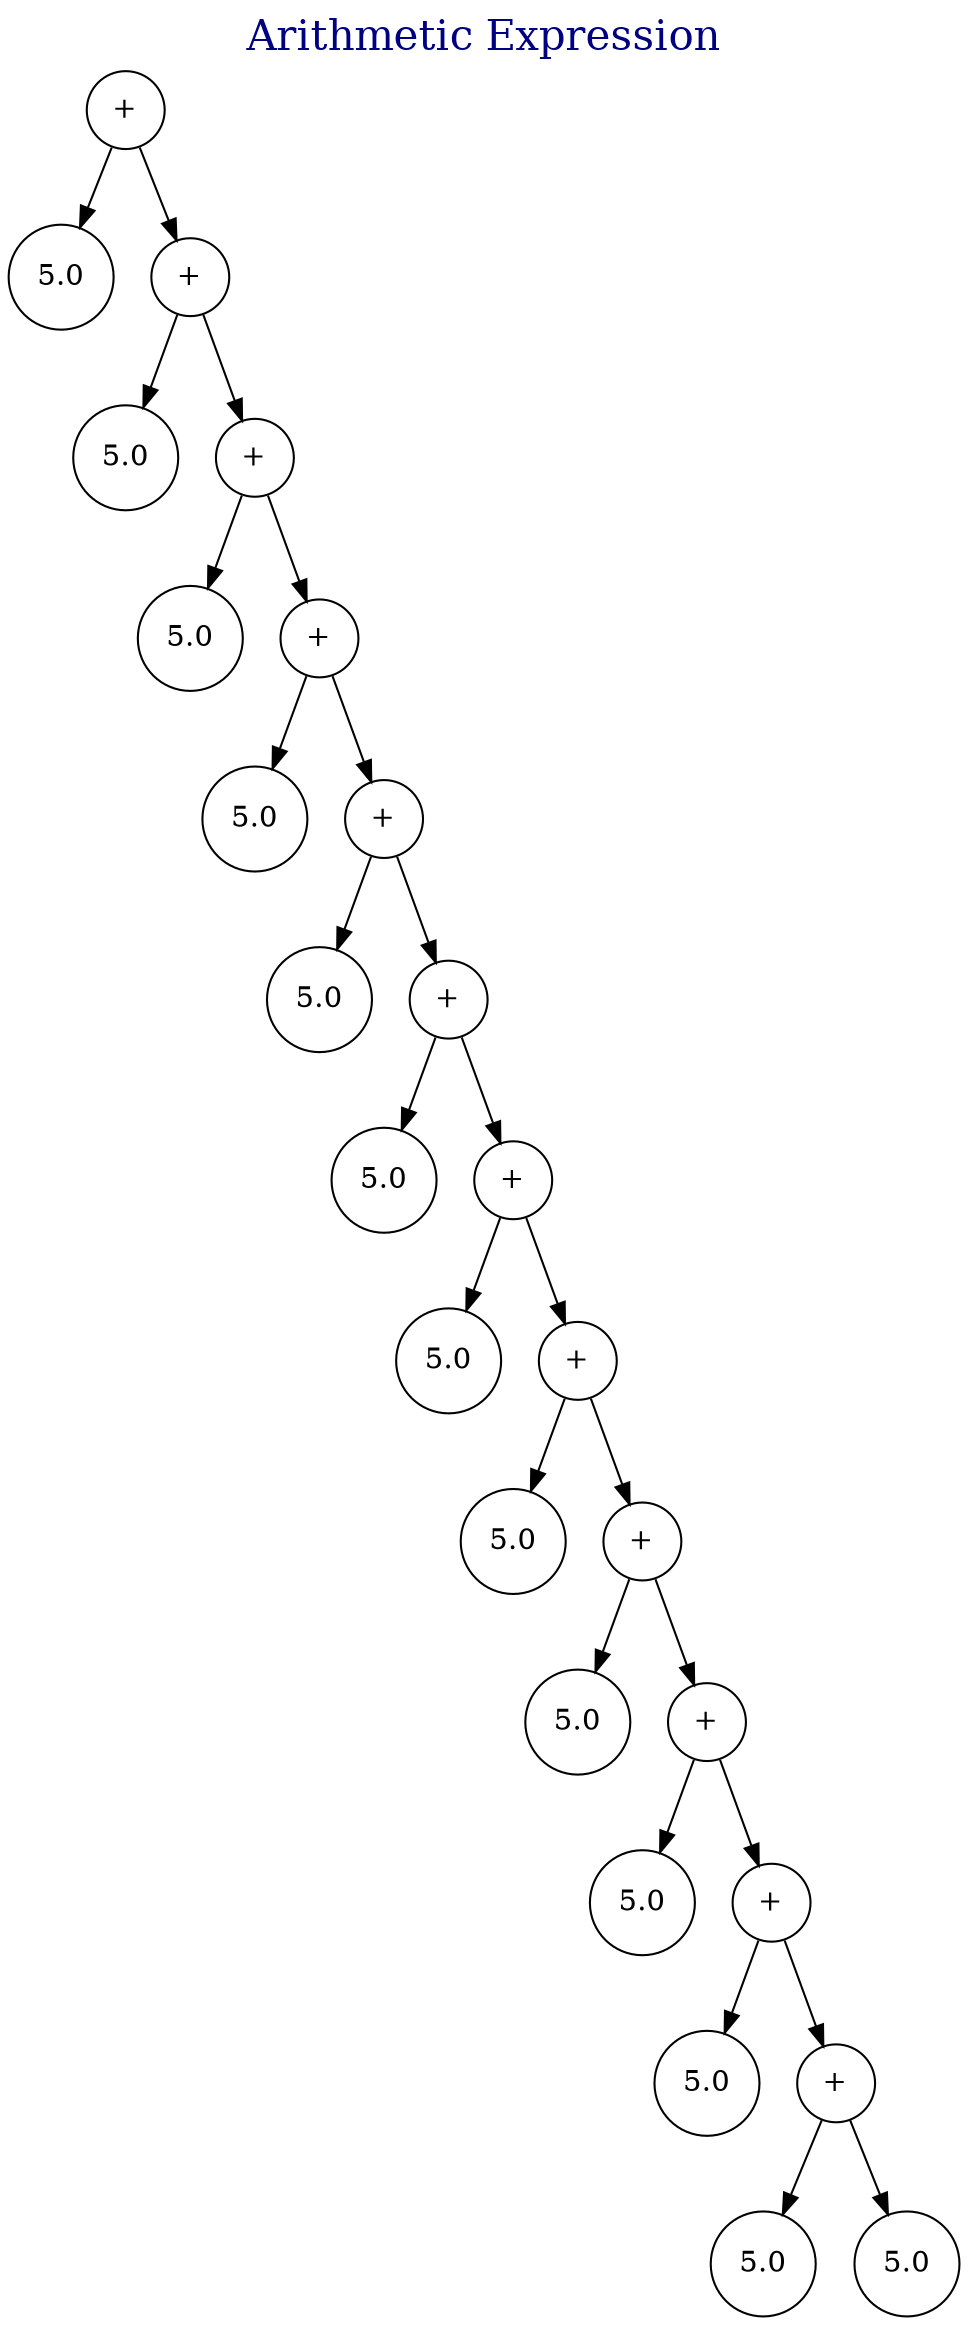 digraph ExpressionTree {
	fontcolor="navy";
	fontsize="20";
	labelloc="t";
	label="Arithmetic Expression"
	node0 [label="+", shape=circle, color=black]
	node1 [label="5.0", shape=circle, color=black]
	node0 -> node1
	node3 [label="+", shape=circle, color=black]
	node0 -> node3
	node5 [label="5.0", shape=circle, color=black]
	node3 -> node5
	node7 [label="+", shape=circle, color=black]
	node3 -> node7
	node9 [label="5.0", shape=circle, color=black]
	node7 -> node9
	node11 [label="+", shape=circle, color=black]
	node7 -> node11
	node13 [label="5.0", shape=circle, color=black]
	node11 -> node13
	node15 [label="+", shape=circle, color=black]
	node11 -> node15
	node17 [label="5.0", shape=circle, color=black]
	node15 -> node17
	node19 [label="+", shape=circle, color=black]
	node15 -> node19
	node21 [label="5.0", shape=circle, color=black]
	node19 -> node21
	node23 [label="+", shape=circle, color=black]
	node19 -> node23
	node25 [label="5.0", shape=circle, color=black]
	node23 -> node25
	node27 [label="+", shape=circle, color=black]
	node23 -> node27
	node29 [label="5.0", shape=circle, color=black]
	node27 -> node29
	node31 [label="+", shape=circle, color=black]
	node27 -> node31
	node33 [label="5.0", shape=circle, color=black]
	node31 -> node33
	node35 [label="+", shape=circle, color=black]
	node31 -> node35
	node37 [label="5.0", shape=circle, color=black]
	node35 -> node37
	node39 [label="+", shape=circle, color=black]
	node35 -> node39
	node41 [label="5.0", shape=circle, color=black]
	node39 -> node41
	node43 [label="+", shape=circle, color=black]
	node39 -> node43
	node45 [label="5.0", shape=circle, color=black]
	node43 -> node45
	node47 [label="5.0", shape=circle, color=black]
	node43 -> node47
}
